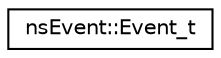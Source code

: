 digraph "Graphical Class Hierarchy"
{
 // LATEX_PDF_SIZE
  edge [fontname="Helvetica",fontsize="10",labelfontname="Helvetica",labelfontsize="10"];
  node [fontname="Helvetica",fontsize="10",shape=record];
  rankdir="LR";
  Node0 [label="nsEvent::Event_t",height=0.2,width=0.4,color="black", fillcolor="white", style="filled",URL="$structns_event_1_1_event__t.html",tooltip="Possède des données pour un événement."];
}
